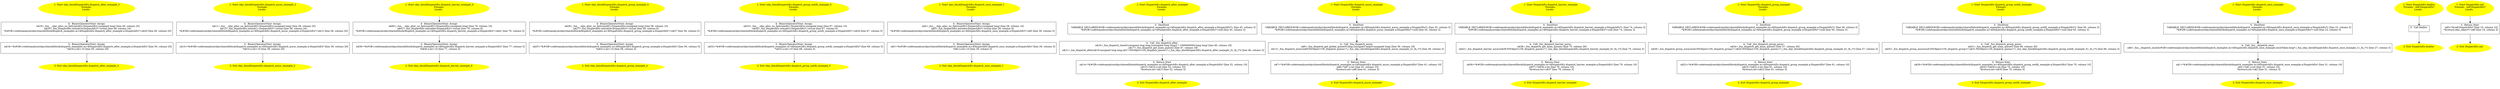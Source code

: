 /* @generated */
digraph cfg {
"objc_blockDispatchEx.dispatch_after_example_3.dbb418092b97c8d782359a059568a643_1" [label="1: Start objc_blockDispatchEx.dispatch_after_example_3\nFormals: \nLocals:  \n  " color=yellow style=filled]
	

	 "objc_blockDispatchEx.dispatch_after_example_3.dbb418092b97c8d782359a059568a643_1" -> "objc_blockDispatchEx.dispatch_after_example_3.dbb418092b97c8d782359a059568a643_4" ;
"objc_blockDispatchEx.dispatch_after_example_3.dbb418092b97c8d782359a059568a643_2" [label="2: Exit objc_blockDispatchEx.dispatch_after_example_3 \n  " color=yellow style=filled]
	

"objc_blockDispatchEx.dispatch_after_example_3.dbb418092b97c8d782359a059568a643_3" [label="3:  BinaryOperatorStmt: Assign \n   n$18=*&#GB<codetoanalyze/objc/shared/block/dispatch_examples.m>$DispatchEx.dispatch_after_example.a:DispatchEx* [line 50, column 20]\n  *n$18.x:int=10 [line 50, column 20]\n " shape="box"]
	

	 "objc_blockDispatchEx.dispatch_after_example_3.dbb418092b97c8d782359a059568a643_3" -> "objc_blockDispatchEx.dispatch_after_example_3.dbb418092b97c8d782359a059568a643_2" ;
"objc_blockDispatchEx.dispatch_after_example_3.dbb418092b97c8d782359a059568a643_4" [label="4:  BinaryOperatorStmt: Assign \n   n$19=_fun___objc_alloc_no_fail(sizeof(t=DispatchEx):unsigned long) [line 49, column 25]\n  n$20=_fun_DispatchEx.init(n$19:DispatchEx*) virtual [line 49, column 24]\n  *&#GB<codetoanalyze/objc/shared/block/dispatch_examples.m>$DispatchEx.dispatch_after_example.a:DispatchEx*=n$20 [line 49, column 20]\n " shape="box"]
	

	 "objc_blockDispatchEx.dispatch_after_example_3.dbb418092b97c8d782359a059568a643_4" -> "objc_blockDispatchEx.dispatch_after_example_3.dbb418092b97c8d782359a059568a643_3" ;
"objc_blockDispatchEx.dispatch_async_example_2.2b5337b8c70292f13cb2803af0010083_1" [label="1: Start objc_blockDispatchEx.dispatch_async_example_2\nFormals: \nLocals:  \n  " color=yellow style=filled]
	

	 "objc_blockDispatchEx.dispatch_async_example_2.2b5337b8c70292f13cb2803af0010083_1" -> "objc_blockDispatchEx.dispatch_async_example_2.2b5337b8c70292f13cb2803af0010083_4" ;
"objc_blockDispatchEx.dispatch_async_example_2.2b5337b8c70292f13cb2803af0010083_2" [label="2: Exit objc_blockDispatchEx.dispatch_async_example_2 \n  " color=yellow style=filled]
	

"objc_blockDispatchEx.dispatch_async_example_2.2b5337b8c70292f13cb2803af0010083_3" [label="3:  BinaryOperatorStmt: Assign \n   n$10=*&#GB<codetoanalyze/objc/shared/block/dispatch_examples.m>$DispatchEx.dispatch_async_example.a:DispatchEx* [line 39, column 20]\n  *n$10.x:int=10 [line 39, column 20]\n " shape="box"]
	

	 "objc_blockDispatchEx.dispatch_async_example_2.2b5337b8c70292f13cb2803af0010083_3" -> "objc_blockDispatchEx.dispatch_async_example_2.2b5337b8c70292f13cb2803af0010083_2" ;
"objc_blockDispatchEx.dispatch_async_example_2.2b5337b8c70292f13cb2803af0010083_4" [label="4:  BinaryOperatorStmt: Assign \n   n$11=_fun___objc_alloc_no_fail(sizeof(t=DispatchEx):unsigned long) [line 38, column 25]\n  n$12=_fun_DispatchEx.init(n$11:DispatchEx*) virtual [line 38, column 24]\n  *&#GB<codetoanalyze/objc/shared/block/dispatch_examples.m>$DispatchEx.dispatch_async_example.a:DispatchEx*=n$12 [line 38, column 20]\n " shape="box"]
	

	 "objc_blockDispatchEx.dispatch_async_example_2.2b5337b8c70292f13cb2803af0010083_4" -> "objc_blockDispatchEx.dispatch_async_example_2.2b5337b8c70292f13cb2803af0010083_3" ;
"objc_blockDispatchEx.dispatch_barrier_example_6.dd6d1f1e88a64278b49937db6b9f03a5_1" [label="1: Start objc_blockDispatchEx.dispatch_barrier_example_6\nFormals: \nLocals:  \n  " color=yellow style=filled]
	

	 "objc_blockDispatchEx.dispatch_barrier_example_6.dd6d1f1e88a64278b49937db6b9f03a5_1" -> "objc_blockDispatchEx.dispatch_barrier_example_6.dd6d1f1e88a64278b49937db6b9f03a5_4" ;
"objc_blockDispatchEx.dispatch_barrier_example_6.dd6d1f1e88a64278b49937db6b9f03a5_2" [label="2: Exit objc_blockDispatchEx.dispatch_barrier_example_6 \n  " color=yellow style=filled]
	

"objc_blockDispatchEx.dispatch_barrier_example_6.dd6d1f1e88a64278b49937db6b9f03a5_3" [label="3:  BinaryOperatorStmt: Assign \n   n$39=*&#GB<codetoanalyze/objc/shared/block/dispatch_examples.m>$DispatchEx.dispatch_barrier_example.a:DispatchEx* [line 77, column 5]\n  *n$39.x:int=10 [line 77, column 5]\n " shape="box"]
	

	 "objc_blockDispatchEx.dispatch_barrier_example_6.dd6d1f1e88a64278b49937db6b9f03a5_3" -> "objc_blockDispatchEx.dispatch_barrier_example_6.dd6d1f1e88a64278b49937db6b9f03a5_2" ;
"objc_blockDispatchEx.dispatch_barrier_example_6.dd6d1f1e88a64278b49937db6b9f03a5_4" [label="4:  BinaryOperatorStmt: Assign \n   n$40=_fun___objc_alloc_no_fail(sizeof(t=DispatchEx):unsigned long) [line 76, column 10]\n  n$41=_fun_DispatchEx.init(n$40:DispatchEx*) virtual [line 76, column 9]\n  *&#GB<codetoanalyze/objc/shared/block/dispatch_examples.m>$DispatchEx.dispatch_barrier_example.a:DispatchEx*=n$41 [line 76, column 5]\n " shape="box"]
	

	 "objc_blockDispatchEx.dispatch_barrier_example_6.dd6d1f1e88a64278b49937db6b9f03a5_4" -> "objc_blockDispatchEx.dispatch_barrier_example_6.dd6d1f1e88a64278b49937db6b9f03a5_3" ;
"objc_blockDispatchEx.dispatch_group_example_4.28b9db5f095083187694e2c2e2d24a41_1" [label="1: Start objc_blockDispatchEx.dispatch_group_example_4\nFormals: \nLocals:  \n  " color=yellow style=filled]
	

	 "objc_blockDispatchEx.dispatch_group_example_4.28b9db5f095083187694e2c2e2d24a41_1" -> "objc_blockDispatchEx.dispatch_group_example_4.28b9db5f095083187694e2c2e2d24a41_4" ;
"objc_blockDispatchEx.dispatch_group_example_4.28b9db5f095083187694e2c2e2d24a41_2" [label="2: Exit objc_blockDispatchEx.dispatch_group_example_4 \n  " color=yellow style=filled]
	

"objc_blockDispatchEx.dispatch_group_example_4.28b9db5f095083187694e2c2e2d24a41_3" [label="3:  BinaryOperatorStmt: Assign \n   n$25=*&#GB<codetoanalyze/objc/shared/block/dispatch_examples.m>$DispatchEx.dispatch_group_example.a:DispatchEx* [line 59, column 5]\n  *n$25.x:int=10 [line 59, column 5]\n " shape="box"]
	

	 "objc_blockDispatchEx.dispatch_group_example_4.28b9db5f095083187694e2c2e2d24a41_3" -> "objc_blockDispatchEx.dispatch_group_example_4.28b9db5f095083187694e2c2e2d24a41_2" ;
"objc_blockDispatchEx.dispatch_group_example_4.28b9db5f095083187694e2c2e2d24a41_4" [label="4:  BinaryOperatorStmt: Assign \n   n$26=_fun___objc_alloc_no_fail(sizeof(t=DispatchEx):unsigned long) [line 58, column 10]\n  n$27=_fun_DispatchEx.init(n$26:DispatchEx*) virtual [line 58, column 9]\n  *&#GB<codetoanalyze/objc/shared/block/dispatch_examples.m>$DispatchEx.dispatch_group_example.a:DispatchEx*=n$27 [line 58, column 5]\n " shape="box"]
	

	 "objc_blockDispatchEx.dispatch_group_example_4.28b9db5f095083187694e2c2e2d24a41_4" -> "objc_blockDispatchEx.dispatch_group_example_4.28b9db5f095083187694e2c2e2d24a41_3" ;
"objc_blockDispatchEx.dispatch_group_notify_example_5.e068062d7cf02a8916d13ec6733f8ac2_1" [label="1: Start objc_blockDispatchEx.dispatch_group_notify_example_5\nFormals: \nLocals:  \n  " color=yellow style=filled]
	

	 "objc_blockDispatchEx.dispatch_group_notify_example_5.e068062d7cf02a8916d13ec6733f8ac2_1" -> "objc_blockDispatchEx.dispatch_group_notify_example_5.e068062d7cf02a8916d13ec6733f8ac2_4" ;
"objc_blockDispatchEx.dispatch_group_notify_example_5.e068062d7cf02a8916d13ec6733f8ac2_2" [label="2: Exit objc_blockDispatchEx.dispatch_group_notify_example_5 \n  " color=yellow style=filled]
	

"objc_blockDispatchEx.dispatch_group_notify_example_5.e068062d7cf02a8916d13ec6733f8ac2_3" [label="3:  BinaryOperatorStmt: Assign \n   n$32=*&#GB<codetoanalyze/objc/shared/block/dispatch_examples.m>$DispatchEx.dispatch_group_notify_example.a:DispatchEx* [line 68, column 5]\n  *n$32.x:int=10 [line 68, column 5]\n " shape="box"]
	

	 "objc_blockDispatchEx.dispatch_group_notify_example_5.e068062d7cf02a8916d13ec6733f8ac2_3" -> "objc_blockDispatchEx.dispatch_group_notify_example_5.e068062d7cf02a8916d13ec6733f8ac2_2" ;
"objc_blockDispatchEx.dispatch_group_notify_example_5.e068062d7cf02a8916d13ec6733f8ac2_4" [label="4:  BinaryOperatorStmt: Assign \n   n$33=_fun___objc_alloc_no_fail(sizeof(t=DispatchEx):unsigned long) [line 67, column 10]\n  n$34=_fun_DispatchEx.init(n$33:DispatchEx*) virtual [line 67, column 9]\n  *&#GB<codetoanalyze/objc/shared/block/dispatch_examples.m>$DispatchEx.dispatch_group_notify_example.a:DispatchEx*=n$34 [line 67, column 5]\n " shape="box"]
	

	 "objc_blockDispatchEx.dispatch_group_notify_example_5.e068062d7cf02a8916d13ec6733f8ac2_4" -> "objc_blockDispatchEx.dispatch_group_notify_example_5.e068062d7cf02a8916d13ec6733f8ac2_3" ;
"objc_blockDispatchEx.dispatch_once_example_1.0cf4a50b58aa83c7f4be61b77c8df122_1" [label="1: Start objc_blockDispatchEx.dispatch_once_example_1\nFormals: \nLocals:  \n  " color=yellow style=filled]
	

	 "objc_blockDispatchEx.dispatch_once_example_1.0cf4a50b58aa83c7f4be61b77c8df122_1" -> "objc_blockDispatchEx.dispatch_once_example_1.0cf4a50b58aa83c7f4be61b77c8df122_4" ;
"objc_blockDispatchEx.dispatch_once_example_1.0cf4a50b58aa83c7f4be61b77c8df122_2" [label="2: Exit objc_blockDispatchEx.dispatch_once_example_1 \n  " color=yellow style=filled]
	

"objc_blockDispatchEx.dispatch_once_example_1.0cf4a50b58aa83c7f4be61b77c8df122_3" [label="3:  BinaryOperatorStmt: Assign \n   n$3=*&#GB<codetoanalyze/objc/shared/block/dispatch_examples.m>$DispatchEx.dispatch_once_example.a:DispatchEx* [line 29, column 5]\n  *n$3.x:int=10 [line 29, column 5]\n " shape="box"]
	

	 "objc_blockDispatchEx.dispatch_once_example_1.0cf4a50b58aa83c7f4be61b77c8df122_3" -> "objc_blockDispatchEx.dispatch_once_example_1.0cf4a50b58aa83c7f4be61b77c8df122_2" ;
"objc_blockDispatchEx.dispatch_once_example_1.0cf4a50b58aa83c7f4be61b77c8df122_4" [label="4:  BinaryOperatorStmt: Assign \n   n$4=_fun___objc_alloc_no_fail(sizeof(t=DispatchEx):unsigned long) [line 28, column 10]\n  n$5=_fun_DispatchEx.init(n$4:DispatchEx*) virtual [line 28, column 9]\n  *&#GB<codetoanalyze/objc/shared/block/dispatch_examples.m>$DispatchEx.dispatch_once_example.a:DispatchEx*=n$5 [line 28, column 5]\n " shape="box"]
	

	 "objc_blockDispatchEx.dispatch_once_example_1.0cf4a50b58aa83c7f4be61b77c8df122_4" -> "objc_blockDispatchEx.dispatch_once_example_1.0cf4a50b58aa83c7f4be61b77c8df122_3" ;
"dispatch_after_example#DispatchEx#class.1d25856bd99eb1ef683c8f65ff46d05d_1" [label="1: Start DispatchEx.dispatch_after_example\nFormals: \nLocals:  \n  " color=yellow style=filled]
	

	 "dispatch_after_example#DispatchEx#class.1d25856bd99eb1ef683c8f65ff46d05d_1" -> "dispatch_after_example#DispatchEx#class.1d25856bd99eb1ef683c8f65ff46d05d_5" ;
"dispatch_after_example#DispatchEx#class.1d25856bd99eb1ef683c8f65ff46d05d_2" [label="2: Exit DispatchEx.dispatch_after_example \n  " color=yellow style=filled]
	

"dispatch_after_example#DispatchEx#class.1d25856bd99eb1ef683c8f65ff46d05d_3" [label="3:  Return Stmt \n   n$14=*&#GB<codetoanalyze/objc/shared/block/dispatch_examples.m>$DispatchEx.dispatch_after_example.a:DispatchEx* [line 52, column 10]\n  n$15=*n$14.x:int [line 52, column 10]\n  *&return:int=n$15 [line 52, column 3]\n " shape="box"]
	

	 "dispatch_after_example#DispatchEx#class.1d25856bd99eb1ef683c8f65ff46d05d_3" -> "dispatch_after_example#DispatchEx#class.1d25856bd99eb1ef683c8f65ff46d05d_2" ;
"dispatch_after_example#DispatchEx#class.1d25856bd99eb1ef683c8f65ff46d05d_4" [label="4:  Call _fun_dispatch_after \n   n$16=_fun_dispatch_time(0:unsigned long long,((unsigned long long)2 * 1000000000):long long) [line 46, column 18]\n  n$17=_fun_dispatch_get_main_queue() [line 47, column 18]\n  n$21=_fun_dispatch_after(n$16:unsigned long long,n$17:NSObject<OS_dispatch_queue>*,(_fun_objc_blockDispatchEx.dispatch_after_example_3):_fn_(*)) [line 46, column 3]\n " shape="box"]
	

	 "dispatch_after_example#DispatchEx#class.1d25856bd99eb1ef683c8f65ff46d05d_4" -> "dispatch_after_example#DispatchEx#class.1d25856bd99eb1ef683c8f65ff46d05d_3" ;
"dispatch_after_example#DispatchEx#class.1d25856bd99eb1ef683c8f65ff46d05d_5" [label="5:  DeclStmt \n   VARIABLE_DECLARED(#GB<codetoanalyze/objc/shared/block/dispatch_examples.m>$DispatchEx.dispatch_after_example.a:DispatchEx*); [line 45, column 3]\n  *&#GB<codetoanalyze/objc/shared/block/dispatch_examples.m>$DispatchEx.dispatch_after_example.a:DispatchEx*=null [line 45, column 3]\n " shape="box"]
	

	 "dispatch_after_example#DispatchEx#class.1d25856bd99eb1ef683c8f65ff46d05d_5" -> "dispatch_after_example#DispatchEx#class.1d25856bd99eb1ef683c8f65ff46d05d_4" ;
"dispatch_async_example#DispatchEx#class.5c5d7347be2a9654ad7e32514189fe54_1" [label="1: Start DispatchEx.dispatch_async_example\nFormals: \nLocals:  \n  " color=yellow style=filled]
	

	 "dispatch_async_example#DispatchEx#class.5c5d7347be2a9654ad7e32514189fe54_1" -> "dispatch_async_example#DispatchEx#class.5c5d7347be2a9654ad7e32514189fe54_5" ;
"dispatch_async_example#DispatchEx#class.5c5d7347be2a9654ad7e32514189fe54_2" [label="2: Exit DispatchEx.dispatch_async_example \n  " color=yellow style=filled]
	

"dispatch_async_example#DispatchEx#class.5c5d7347be2a9654ad7e32514189fe54_3" [label="3:  Return Stmt \n   n$7=*&#GB<codetoanalyze/objc/shared/block/dispatch_examples.m>$DispatchEx.dispatch_async_example.a:DispatchEx* [line 41, column 10]\n  n$8=*n$7.x:int [line 41, column 10]\n  *&return:int=n$8 [line 41, column 3]\n " shape="box"]
	

	 "dispatch_async_example#DispatchEx#class.5c5d7347be2a9654ad7e32514189fe54_3" -> "dispatch_async_example#DispatchEx#class.5c5d7347be2a9654ad7e32514189fe54_2" ;
"dispatch_async_example#DispatchEx#class.5c5d7347be2a9654ad7e32514189fe54_4" [label="4:  Call _fun_dispatch_async \n   n$9=_fun_dispatch_get_global_queue(0:long,(unsigned long)0:unsigned long) [line 36, column 18]\n  n$13=_fun_dispatch_async(n$9:NSObject<OS_dispatch_queue>*,(_fun_objc_blockDispatchEx.dispatch_async_example_2):_fn_(*)) [line 36, column 3]\n " shape="box"]
	

	 "dispatch_async_example#DispatchEx#class.5c5d7347be2a9654ad7e32514189fe54_4" -> "dispatch_async_example#DispatchEx#class.5c5d7347be2a9654ad7e32514189fe54_3" ;
"dispatch_async_example#DispatchEx#class.5c5d7347be2a9654ad7e32514189fe54_5" [label="5:  DeclStmt \n   VARIABLE_DECLARED(#GB<codetoanalyze/objc/shared/block/dispatch_examples.m>$DispatchEx.dispatch_async_example.a:DispatchEx*); [line 35, column 3]\n  *&#GB<codetoanalyze/objc/shared/block/dispatch_examples.m>$DispatchEx.dispatch_async_example.a:DispatchEx*=null [line 35, column 3]\n " shape="box"]
	

	 "dispatch_async_example#DispatchEx#class.5c5d7347be2a9654ad7e32514189fe54_5" -> "dispatch_async_example#DispatchEx#class.5c5d7347be2a9654ad7e32514189fe54_4" ;
"dispatch_barrier_example#DispatchEx#class.a541a40f2f04e29019c58e563f7544d8_1" [label="1: Start DispatchEx.dispatch_barrier_example\nFormals: \nLocals:  \n  " color=yellow style=filled]
	

	 "dispatch_barrier_example#DispatchEx#class.a541a40f2f04e29019c58e563f7544d8_1" -> "dispatch_barrier_example#DispatchEx#class.a541a40f2f04e29019c58e563f7544d8_5" ;
"dispatch_barrier_example#DispatchEx#class.a541a40f2f04e29019c58e563f7544d8_2" [label="2: Exit DispatchEx.dispatch_barrier_example \n  " color=yellow style=filled]
	

"dispatch_barrier_example#DispatchEx#class.a541a40f2f04e29019c58e563f7544d8_3" [label="3:  Return Stmt \n   n$36=*&#GB<codetoanalyze/objc/shared/block/dispatch_examples.m>$DispatchEx.dispatch_barrier_example.a:DispatchEx* [line 79, column 10]\n  n$37=*n$36.x:int [line 79, column 10]\n  *&return:int=n$37 [line 79, column 3]\n " shape="box"]
	

	 "dispatch_barrier_example#DispatchEx#class.a541a40f2f04e29019c58e563f7544d8_3" -> "dispatch_barrier_example#DispatchEx#class.a541a40f2f04e29019c58e563f7544d8_2" ;
"dispatch_barrier_example#DispatchEx#class.a541a40f2f04e29019c58e563f7544d8_4" [label="4:  Call _fun_dispatch_barrier_async \n   n$38=_fun_dispatch_get_main_queue() [line 75, column 26]\n  n$42=_fun_dispatch_barrier_async(n$38:NSObject<OS_dispatch_queue>*,(_fun_objc_blockDispatchEx.dispatch_barrier_example_6):_fn_(*)) [line 75, column 3]\n " shape="box"]
	

	 "dispatch_barrier_example#DispatchEx#class.a541a40f2f04e29019c58e563f7544d8_4" -> "dispatch_barrier_example#DispatchEx#class.a541a40f2f04e29019c58e563f7544d8_3" ;
"dispatch_barrier_example#DispatchEx#class.a541a40f2f04e29019c58e563f7544d8_5" [label="5:  DeclStmt \n   VARIABLE_DECLARED(#GB<codetoanalyze/objc/shared/block/dispatch_examples.m>$DispatchEx.dispatch_barrier_example.a:DispatchEx*); [line 74, column 3]\n  *&#GB<codetoanalyze/objc/shared/block/dispatch_examples.m>$DispatchEx.dispatch_barrier_example.a:DispatchEx*=null [line 74, column 3]\n " shape="box"]
	

	 "dispatch_barrier_example#DispatchEx#class.a541a40f2f04e29019c58e563f7544d8_5" -> "dispatch_barrier_example#DispatchEx#class.a541a40f2f04e29019c58e563f7544d8_4" ;
"dispatch_group_example#DispatchEx#class.f420a75c58eda6d3f0e5e05fadabfc18_1" [label="1: Start DispatchEx.dispatch_group_example\nFormals: \nLocals:  \n  " color=yellow style=filled]
	

	 "dispatch_group_example#DispatchEx#class.f420a75c58eda6d3f0e5e05fadabfc18_1" -> "dispatch_group_example#DispatchEx#class.f420a75c58eda6d3f0e5e05fadabfc18_5" ;
"dispatch_group_example#DispatchEx#class.f420a75c58eda6d3f0e5e05fadabfc18_2" [label="2: Exit DispatchEx.dispatch_group_example \n  " color=yellow style=filled]
	

"dispatch_group_example#DispatchEx#class.f420a75c58eda6d3f0e5e05fadabfc18_3" [label="3:  Return Stmt \n   n$22=*&#GB<codetoanalyze/objc/shared/block/dispatch_examples.m>$DispatchEx.dispatch_group_example.a:DispatchEx* [line 61, column 10]\n  n$23=*n$22.x:int [line 61, column 10]\n  *&return:int=n$23 [line 61, column 3]\n " shape="box"]
	

	 "dispatch_group_example#DispatchEx#class.f420a75c58eda6d3f0e5e05fadabfc18_3" -> "dispatch_group_example#DispatchEx#class.f420a75c58eda6d3f0e5e05fadabfc18_2" ;
"dispatch_group_example#DispatchEx#class.f420a75c58eda6d3f0e5e05fadabfc18_4" [label="4:  Call _fun_dispatch_group_async \n   n$24=_fun_dispatch_get_main_queue() [line 57, column 30]\n  n$28=_fun_dispatch_group_async(null:NSObject<OS_dispatch_group>*,n$24:NSObject<OS_dispatch_queue>*,(_fun_objc_blockDispatchEx.dispatch_group_example_4):_fn_(*)) [line 57, column 3]\n " shape="box"]
	

	 "dispatch_group_example#DispatchEx#class.f420a75c58eda6d3f0e5e05fadabfc18_4" -> "dispatch_group_example#DispatchEx#class.f420a75c58eda6d3f0e5e05fadabfc18_3" ;
"dispatch_group_example#DispatchEx#class.f420a75c58eda6d3f0e5e05fadabfc18_5" [label="5:  DeclStmt \n   VARIABLE_DECLARED(#GB<codetoanalyze/objc/shared/block/dispatch_examples.m>$DispatchEx.dispatch_group_example.a:DispatchEx*); [line 56, column 3]\n  *&#GB<codetoanalyze/objc/shared/block/dispatch_examples.m>$DispatchEx.dispatch_group_example.a:DispatchEx*=null [line 56, column 3]\n " shape="box"]
	

	 "dispatch_group_example#DispatchEx#class.f420a75c58eda6d3f0e5e05fadabfc18_5" -> "dispatch_group_example#DispatchEx#class.f420a75c58eda6d3f0e5e05fadabfc18_4" ;
"dispatch_group_notify_example#DispatchEx#class.f5cf54b07621c319cf7ead3b217760ed_1" [label="1: Start DispatchEx.dispatch_group_notify_example\nFormals: \nLocals:  \n  " color=yellow style=filled]
	

	 "dispatch_group_notify_example#DispatchEx#class.f5cf54b07621c319cf7ead3b217760ed_1" -> "dispatch_group_notify_example#DispatchEx#class.f5cf54b07621c319cf7ead3b217760ed_5" ;
"dispatch_group_notify_example#DispatchEx#class.f5cf54b07621c319cf7ead3b217760ed_2" [label="2: Exit DispatchEx.dispatch_group_notify_example \n  " color=yellow style=filled]
	

"dispatch_group_notify_example#DispatchEx#class.f5cf54b07621c319cf7ead3b217760ed_3" [label="3:  Return Stmt \n   n$29=*&#GB<codetoanalyze/objc/shared/block/dispatch_examples.m>$DispatchEx.dispatch_group_notify_example.a:DispatchEx* [line 70, column 10]\n  n$30=*n$29.x:int [line 70, column 10]\n  *&return:int=n$30 [line 70, column 3]\n " shape="box"]
	

	 "dispatch_group_notify_example#DispatchEx#class.f5cf54b07621c319cf7ead3b217760ed_3" -> "dispatch_group_notify_example#DispatchEx#class.f5cf54b07621c319cf7ead3b217760ed_2" ;
"dispatch_group_notify_example#DispatchEx#class.f5cf54b07621c319cf7ead3b217760ed_4" [label="4:  Call _fun_dispatch_group_async \n   n$31=_fun_dispatch_get_main_queue() [line 66, column 30]\n  n$35=_fun_dispatch_group_async(null:NSObject<OS_dispatch_group>*,n$31:NSObject<OS_dispatch_queue>*,(_fun_objc_blockDispatchEx.dispatch_group_notify_example_5):_fn_(*)) [line 66, column 3]\n " shape="box"]
	

	 "dispatch_group_notify_example#DispatchEx#class.f5cf54b07621c319cf7ead3b217760ed_4" -> "dispatch_group_notify_example#DispatchEx#class.f5cf54b07621c319cf7ead3b217760ed_3" ;
"dispatch_group_notify_example#DispatchEx#class.f5cf54b07621c319cf7ead3b217760ed_5" [label="5:  DeclStmt \n   VARIABLE_DECLARED(#GB<codetoanalyze/objc/shared/block/dispatch_examples.m>$DispatchEx.dispatch_group_notify_example.a:DispatchEx*); [line 65, column 3]\n  *&#GB<codetoanalyze/objc/shared/block/dispatch_examples.m>$DispatchEx.dispatch_group_notify_example.a:DispatchEx*=null [line 65, column 3]\n " shape="box"]
	

	 "dispatch_group_notify_example#DispatchEx#class.f5cf54b07621c319cf7ead3b217760ed_5" -> "dispatch_group_notify_example#DispatchEx#class.f5cf54b07621c319cf7ead3b217760ed_4" ;
"dispatch_once_example#DispatchEx#class.d3456446b1a2d5355c1767887cc8b62c_1" [label="1: Start DispatchEx.dispatch_once_example\nFormals: \nLocals:  \n  " color=yellow style=filled]
	

	 "dispatch_once_example#DispatchEx#class.d3456446b1a2d5355c1767887cc8b62c_1" -> "dispatch_once_example#DispatchEx#class.d3456446b1a2d5355c1767887cc8b62c_5" ;
"dispatch_once_example#DispatchEx#class.d3456446b1a2d5355c1767887cc8b62c_2" [label="2: Exit DispatchEx.dispatch_once_example \n  " color=yellow style=filled]
	

"dispatch_once_example#DispatchEx#class.d3456446b1a2d5355c1767887cc8b62c_3" [label="3:  Return Stmt \n   n$1=*&#GB<codetoanalyze/objc/shared/block/dispatch_examples.m>$DispatchEx.dispatch_once_example.a:DispatchEx* [line 31, column 10]\n  n$2=*n$1.x:int [line 31, column 10]\n  *&return:int=n$2 [line 31, column 3]\n " shape="box"]
	

	 "dispatch_once_example#DispatchEx#class.d3456446b1a2d5355c1767887cc8b62c_3" -> "dispatch_once_example#DispatchEx#class.d3456446b1a2d5355c1767887cc8b62c_2" ;
"dispatch_once_example#DispatchEx#class.d3456446b1a2d5355c1767887cc8b62c_4" [label="4:  Call _fun__dispatch_once \n   n$6=_fun__dispatch_once(&#GB<codetoanalyze/objc/shared/block/dispatch_examples.m>$DispatchEx.dispatch_once_example.onceToken:long*,(_fun_objc_blockDispatchEx.dispatch_once_example_1):_fn_(*)) [line 27, column 3]\n " shape="box"]
	

	 "dispatch_once_example#DispatchEx#class.d3456446b1a2d5355c1767887cc8b62c_4" -> "dispatch_once_example#DispatchEx#class.d3456446b1a2d5355c1767887cc8b62c_3" ;
"dispatch_once_example#DispatchEx#class.d3456446b1a2d5355c1767887cc8b62c_5" [label="5:  DeclStmt \n   VARIABLE_DECLARED(#GB<codetoanalyze/objc/shared/block/dispatch_examples.m>$DispatchEx.dispatch_once_example.a:DispatchEx*); [line 23, column 3]\n  *&#GB<codetoanalyze/objc/shared/block/dispatch_examples.m>$DispatchEx.dispatch_once_example.a:DispatchEx*=null [line 23, column 3]\n " shape="box"]
	

	 "dispatch_once_example#DispatchEx#class.d3456446b1a2d5355c1767887cc8b62c_5" -> "dispatch_once_example#DispatchEx#class.d3456446b1a2d5355c1767887cc8b62c_4" ;
"dealloc#DispatchEx#instance.bdeaca414e9a942022acc0c08806f472_1" [label="1: Start DispatchEx.dealloc\nFormals:  self:DispatchEx*\nLocals:  \n  " color=yellow style=filled]
	

	 "dealloc#DispatchEx#instance.bdeaca414e9a942022acc0c08806f472_1" -> "dealloc#DispatchEx#instance.bdeaca414e9a942022acc0c08806f472_3" ;
"dealloc#DispatchEx#instance.bdeaca414e9a942022acc0c08806f472_2" [label="2: Exit DispatchEx.dealloc \n  " color=yellow style=filled]
	

"dealloc#DispatchEx#instance.bdeaca414e9a942022acc0c08806f472_3" [label="3:  Call dealloc \n  " shape="box"]
	

	 "dealloc#DispatchEx#instance.bdeaca414e9a942022acc0c08806f472_3" -> "dealloc#DispatchEx#instance.bdeaca414e9a942022acc0c08806f472_2" ;
"init#DispatchEx#instance.04117ac30ba5664de2d577c4aa97d118_1" [label="1: Start DispatchEx.init\nFormals:  self:DispatchEx*\nLocals:  \n  " color=yellow style=filled]
	

	 "init#DispatchEx#instance.04117ac30ba5664de2d577c4aa97d118_1" -> "init#DispatchEx#instance.04117ac30ba5664de2d577c4aa97d118_3" ;
"init#DispatchEx#instance.04117ac30ba5664de2d577c4aa97d118_2" [label="2: Exit DispatchEx.init \n  " color=yellow style=filled]
	

"init#DispatchEx#instance.04117ac30ba5664de2d577c4aa97d118_3" [label="3:  Return Stmt \n   n$0=*&self:DispatchEx* [line 19, column 10]\n  *&return:objc_object*=n$0 [line 19, column 3]\n " shape="box"]
	

	 "init#DispatchEx#instance.04117ac30ba5664de2d577c4aa97d118_3" -> "init#DispatchEx#instance.04117ac30ba5664de2d577c4aa97d118_2" ;
}
